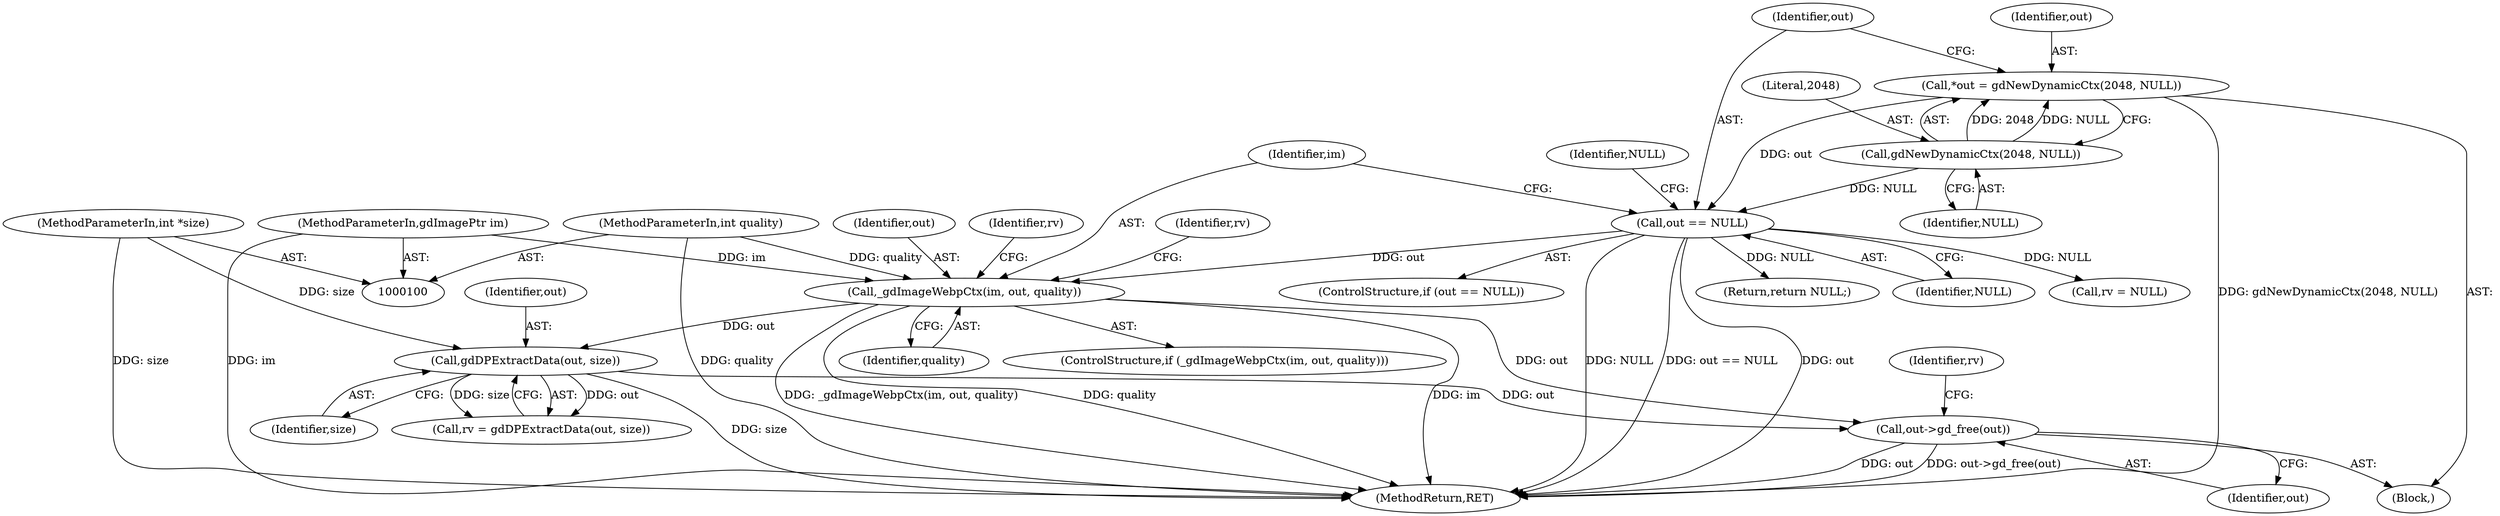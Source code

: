 digraph "0_libgd_a49feeae76d41959d85ee733925a4cf40bac61b2_3@API" {
"1000135" [label="(Call,out->gd_free(out))"];
"1000132" [label="(Call,gdDPExtractData(out, size))"];
"1000120" [label="(Call,_gdImageWebpCtx(im, out, quality))"];
"1000101" [label="(MethodParameterIn,gdImagePtr im)"];
"1000113" [label="(Call,out == NULL)"];
"1000107" [label="(Call,*out = gdNewDynamicCtx(2048, NULL))"];
"1000109" [label="(Call,gdNewDynamicCtx(2048, NULL))"];
"1000103" [label="(MethodParameterIn,int quality)"];
"1000102" [label="(MethodParameterIn,int *size)"];
"1000135" [label="(Call,out->gd_free(out))"];
"1000119" [label="(ControlStructure,if (_gdImageWebpCtx(im, out, quality)))"];
"1000138" [label="(Identifier,rv)"];
"1000104" [label="(Block,)"];
"1000103" [label="(MethodParameterIn,int quality)"];
"1000111" [label="(Identifier,NULL)"];
"1000115" [label="(Identifier,NULL)"];
"1000132" [label="(Call,gdDPExtractData(out, size))"];
"1000122" [label="(Identifier,out)"];
"1000130" [label="(Call,rv = gdDPExtractData(out, size))"];
"1000108" [label="(Identifier,out)"];
"1000136" [label="(Identifier,out)"];
"1000107" [label="(Call,*out = gdNewDynamicCtx(2048, NULL))"];
"1000109" [label="(Call,gdNewDynamicCtx(2048, NULL))"];
"1000125" [label="(Call,rv = NULL)"];
"1000134" [label="(Identifier,size)"];
"1000131" [label="(Identifier,rv)"];
"1000121" [label="(Identifier,im)"];
"1000133" [label="(Identifier,out)"];
"1000110" [label="(Literal,2048)"];
"1000102" [label="(MethodParameterIn,int *size)"];
"1000113" [label="(Call,out == NULL)"];
"1000112" [label="(ControlStructure,if (out == NULL))"];
"1000114" [label="(Identifier,out)"];
"1000126" [label="(Identifier,rv)"];
"1000101" [label="(MethodParameterIn,gdImagePtr im)"];
"1000139" [label="(MethodReturn,RET)"];
"1000120" [label="(Call,_gdImageWebpCtx(im, out, quality))"];
"1000118" [label="(Identifier,NULL)"];
"1000123" [label="(Identifier,quality)"];
"1000117" [label="(Return,return NULL;)"];
"1000135" -> "1000104"  [label="AST: "];
"1000135" -> "1000136"  [label="CFG: "];
"1000136" -> "1000135"  [label="AST: "];
"1000138" -> "1000135"  [label="CFG: "];
"1000135" -> "1000139"  [label="DDG: out"];
"1000135" -> "1000139"  [label="DDG: out->gd_free(out)"];
"1000132" -> "1000135"  [label="DDG: out"];
"1000120" -> "1000135"  [label="DDG: out"];
"1000132" -> "1000130"  [label="AST: "];
"1000132" -> "1000134"  [label="CFG: "];
"1000133" -> "1000132"  [label="AST: "];
"1000134" -> "1000132"  [label="AST: "];
"1000130" -> "1000132"  [label="CFG: "];
"1000132" -> "1000139"  [label="DDG: size"];
"1000132" -> "1000130"  [label="DDG: out"];
"1000132" -> "1000130"  [label="DDG: size"];
"1000120" -> "1000132"  [label="DDG: out"];
"1000102" -> "1000132"  [label="DDG: size"];
"1000120" -> "1000119"  [label="AST: "];
"1000120" -> "1000123"  [label="CFG: "];
"1000121" -> "1000120"  [label="AST: "];
"1000122" -> "1000120"  [label="AST: "];
"1000123" -> "1000120"  [label="AST: "];
"1000126" -> "1000120"  [label="CFG: "];
"1000131" -> "1000120"  [label="CFG: "];
"1000120" -> "1000139"  [label="DDG: quality"];
"1000120" -> "1000139"  [label="DDG: im"];
"1000120" -> "1000139"  [label="DDG: _gdImageWebpCtx(im, out, quality)"];
"1000101" -> "1000120"  [label="DDG: im"];
"1000113" -> "1000120"  [label="DDG: out"];
"1000103" -> "1000120"  [label="DDG: quality"];
"1000101" -> "1000100"  [label="AST: "];
"1000101" -> "1000139"  [label="DDG: im"];
"1000113" -> "1000112"  [label="AST: "];
"1000113" -> "1000115"  [label="CFG: "];
"1000114" -> "1000113"  [label="AST: "];
"1000115" -> "1000113"  [label="AST: "];
"1000118" -> "1000113"  [label="CFG: "];
"1000121" -> "1000113"  [label="CFG: "];
"1000113" -> "1000139"  [label="DDG: out"];
"1000113" -> "1000139"  [label="DDG: NULL"];
"1000113" -> "1000139"  [label="DDG: out == NULL"];
"1000107" -> "1000113"  [label="DDG: out"];
"1000109" -> "1000113"  [label="DDG: NULL"];
"1000113" -> "1000117"  [label="DDG: NULL"];
"1000113" -> "1000125"  [label="DDG: NULL"];
"1000107" -> "1000104"  [label="AST: "];
"1000107" -> "1000109"  [label="CFG: "];
"1000108" -> "1000107"  [label="AST: "];
"1000109" -> "1000107"  [label="AST: "];
"1000114" -> "1000107"  [label="CFG: "];
"1000107" -> "1000139"  [label="DDG: gdNewDynamicCtx(2048, NULL)"];
"1000109" -> "1000107"  [label="DDG: 2048"];
"1000109" -> "1000107"  [label="DDG: NULL"];
"1000109" -> "1000111"  [label="CFG: "];
"1000110" -> "1000109"  [label="AST: "];
"1000111" -> "1000109"  [label="AST: "];
"1000103" -> "1000100"  [label="AST: "];
"1000103" -> "1000139"  [label="DDG: quality"];
"1000102" -> "1000100"  [label="AST: "];
"1000102" -> "1000139"  [label="DDG: size"];
}
